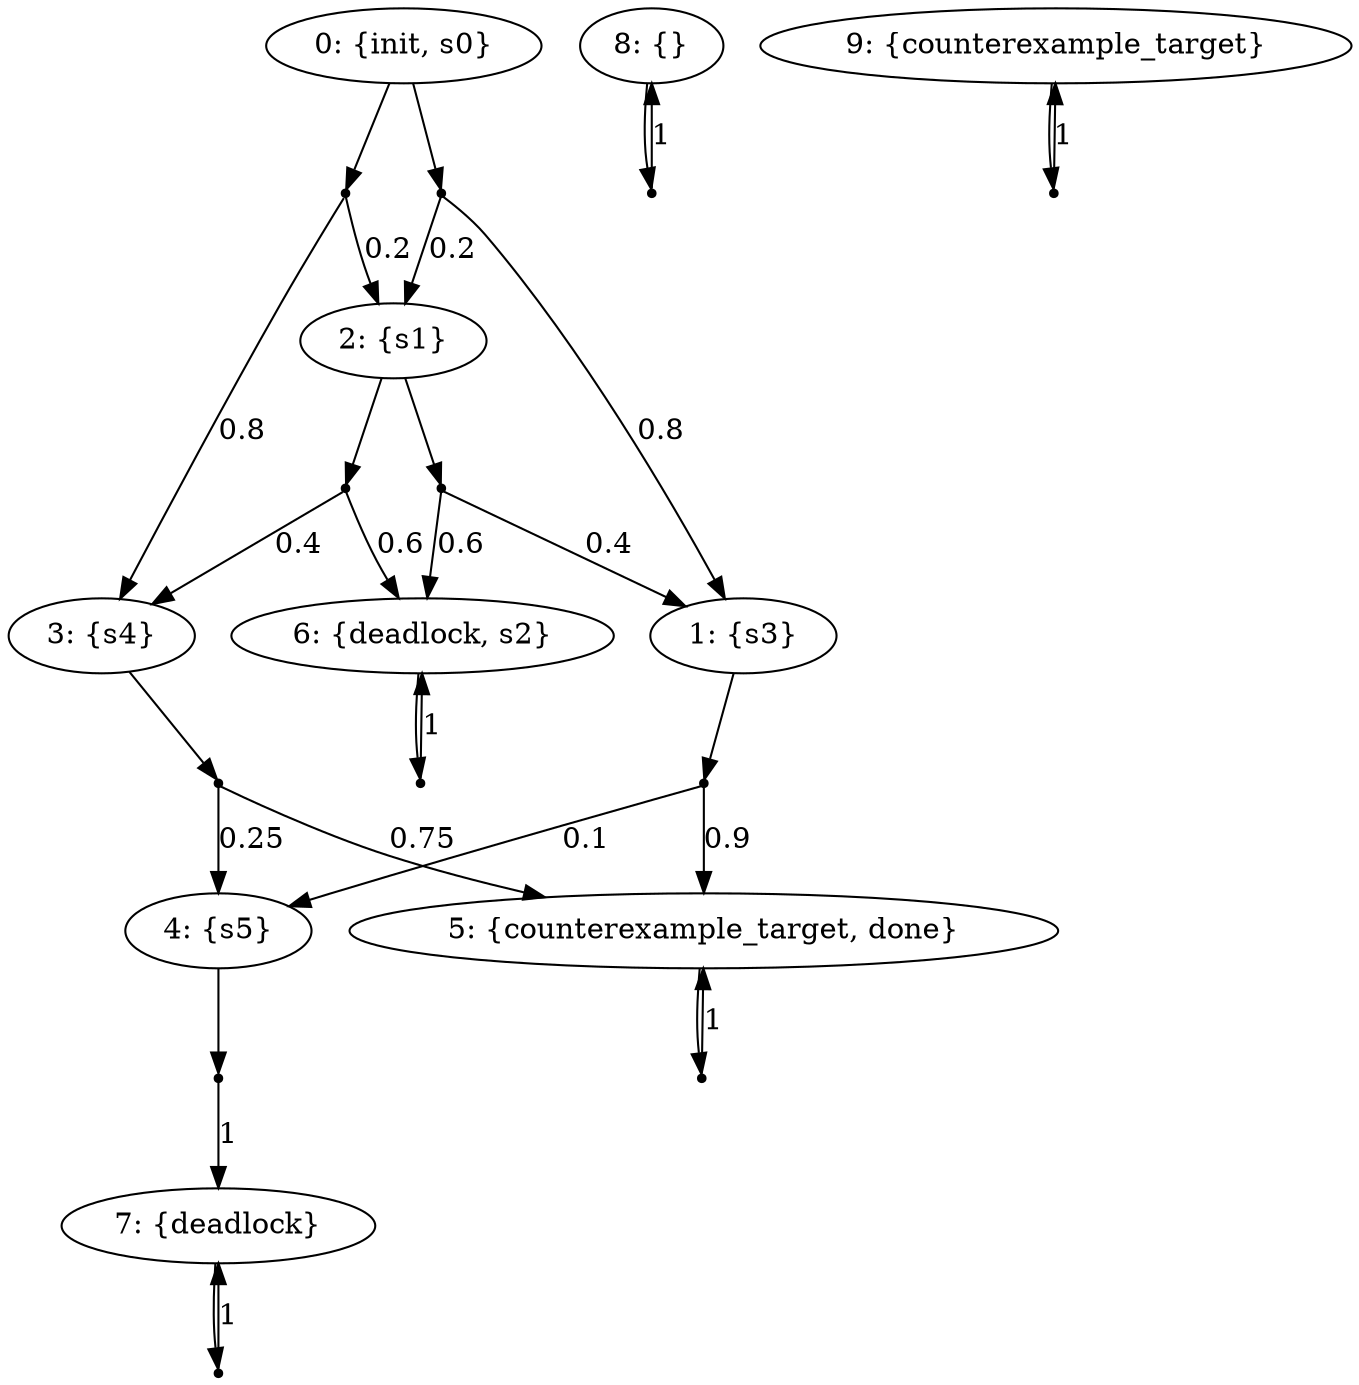 digraph model {
	0 [ label = "0: {init, s0}" ];
	1 [ label = "1: {s3}" ];
	2 [ label = "2: {s1}" ];
	3 [ label = "3: {s4}" ];
	4 [ label = "4: {s5}" ];
	5 [ label = "5: {counterexample_target, done}" ];
	6 [ label = "6: {deadlock, s2}" ];
	7 [ label = "7: {deadlock}" ];
	8 [ label = "8: {}" ];
	9 [ label = "9: {counterexample_target}" ];
	"0c0" [shape = "point"];
	0 -> "0c0";
	"0c0" -> 1 [ label= "0.8" ];
	"0c0" -> 2 [ label= "0.2" ];
	"0c1" [shape = "point"];
	0 -> "0c1";
	"0c1" -> 2 [ label= "0.2" ];
	"0c1" -> 3 [ label= "0.8" ];
	"1c0" [shape = "point"];
	1 -> "1c0";
	"1c0" -> 4 [ label= "0.1" ];
	"1c0" -> 5 [ label= "0.9" ];
	"2c0" [shape = "point"];
	2 -> "2c0";
	"2c0" -> 1 [ label= "0.4" ];
	"2c0" -> 6 [ label= "0.6" ];
	"2c1" [shape = "point"];
	2 -> "2c1";
	"2c1" -> 3 [ label= "0.4" ];
	"2c1" -> 6 [ label= "0.6" ];
	"3c0" [shape = "point"];
	3 -> "3c0";
	"3c0" -> 4 [ label= "0.25" ];
	"3c0" -> 5 [ label= "0.75" ];
	"4c0" [shape = "point"];
	4 -> "4c0";
	"4c0" -> 7 [ label= "1" ];
	"5c0" [shape = "point"];
	5 -> "5c0";
	"5c0" -> 5 [ label= "1" ];
	"6c0" [shape = "point"];
	6 -> "6c0";
	"6c0" -> 6 [ label= "1" ];
	"7c0" [shape = "point"];
	7 -> "7c0";
	"7c0" -> 7 [ label= "1" ];
	"8c0" [shape = "point"];
	8 -> "8c0";
	"8c0" -> 8 [ label= "1" ];
	"9c0" [shape = "point"];
	9 -> "9c0";
	"9c0" -> 9 [ label= "1" ];
}
